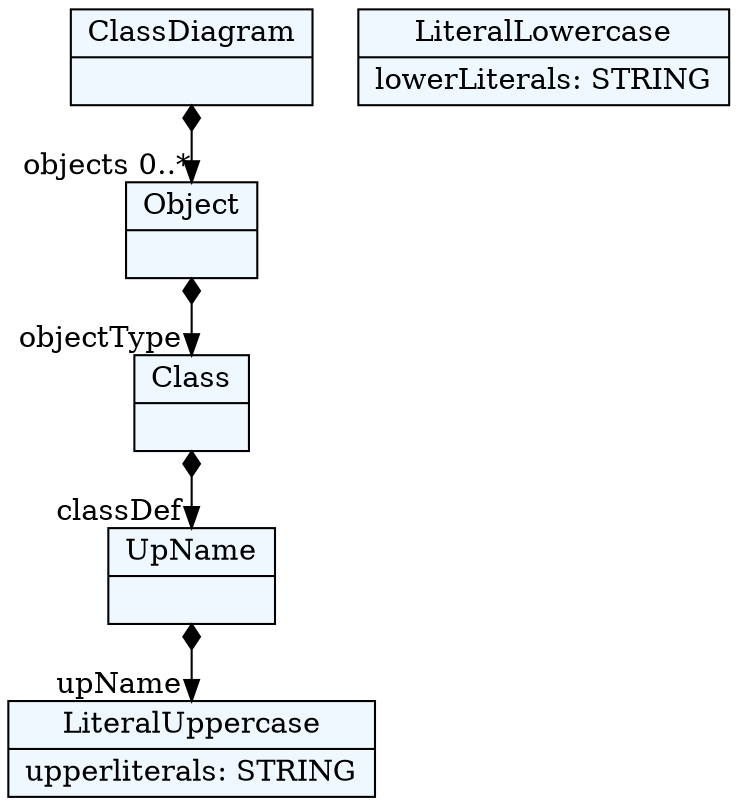 
    digraph textX {
    fontname = "Bitstream Vera Sans"
    fontsize = 8
    node[
        shape=record,
        style=filled,
        fillcolor=aliceblue
    ]
    nodesep = 0.3
    edge[dir=black,arrowtail=empty]


1391115628768[ label="{ClassDiagram|}"]

1391116155024[ label="{Object|}"]

1391116154384[ label="{Class|}"]

1391116133056[ label="{UpName|}"]

1391116133664[ label="{LiteralUppercase|upperliterals: STRING\l}"]

1391116266544[ label="{LiteralLowercase|lowerLiterals: STRING\l}"]



1391115628768 -> 1391116155024[arrowtail=diamond, dir=both, headlabel="objects 0..*"]
1391116155024 -> 1391116154384[arrowtail=diamond, dir=both, headlabel="objectType "]
1391116154384 -> 1391116133056[arrowtail=diamond, dir=both, headlabel="classDef "]
1391116133056 -> 1391116133664[arrowtail=diamond, dir=both, headlabel="upName "]

}
